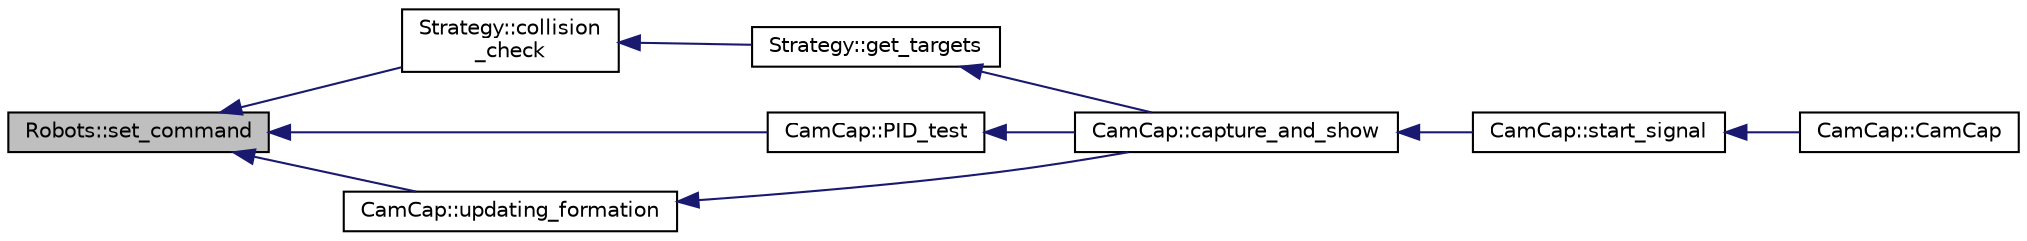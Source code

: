 digraph "Robots::set_command"
{
 // INTERACTIVE_SVG=YES
  edge [fontname="Helvetica",fontsize="10",labelfontname="Helvetica",labelfontsize="10"];
  node [fontname="Helvetica",fontsize="10",shape=record];
  rankdir="LR";
  Node458 [label="Robots::set_command",height=0.2,width=0.4,color="black", fillcolor="grey75", style="filled", fontcolor="black"];
  Node458 -> Node459 [dir="back",color="midnightblue",fontsize="10",style="solid",fontname="Helvetica"];
  Node459 [label="Strategy::collision\l_check",height=0.2,width=0.4,color="black", fillcolor="white", style="filled",URL="$class_strategy.html#a8d1fa6e7cb13f7eb135bc853beef462d"];
  Node459 -> Node460 [dir="back",color="midnightblue",fontsize="10",style="solid",fontname="Helvetica"];
  Node460 [label="Strategy::get_targets",height=0.2,width=0.4,color="black", fillcolor="white", style="filled",URL="$class_strategy.html#ab1c455b23e8b7f3377132a3e243f8f76"];
  Node460 -> Node461 [dir="back",color="midnightblue",fontsize="10",style="solid",fontname="Helvetica"];
  Node461 [label="CamCap::capture_and_show",height=0.2,width=0.4,color="black", fillcolor="white", style="filled",URL="$class_cam_cap.html#a87f384c5fec40a0ccfd7833347fec0df",tooltip="Captures camera frames and shows it in the interface. "];
  Node461 -> Node462 [dir="back",color="midnightblue",fontsize="10",style="solid",fontname="Helvetica"];
  Node462 [label="CamCap::start_signal",height=0.2,width=0.4,color="black", fillcolor="white", style="filled",URL="$class_cam_cap.html#ae676e6624dd821ad494a80e68a41e249",tooltip="Interface adjustments after &#39;start&#39; button is clicked. "];
  Node462 -> Node463 [dir="back",color="midnightblue",fontsize="10",style="solid",fontname="Helvetica"];
  Node463 [label="CamCap::CamCap",height=0.2,width=0.4,color="black", fillcolor="white", style="filled",URL="$class_cam_cap.html#afe0db98a5f72bc9b261dcb78e2840da6",tooltip="Constructor of a CamCap object. "];
  Node458 -> Node464 [dir="back",color="midnightblue",fontsize="10",style="solid",fontname="Helvetica"];
  Node464 [label="CamCap::PID_test",height=0.2,width=0.4,color="black", fillcolor="white", style="filled",URL="$class_cam_cap.html#a93f8ee79ed618c215139e40eb0485c9f",tooltip="Executes the &#39;PID Test on click&#39; at the control panel. "];
  Node464 -> Node461 [dir="back",color="midnightblue",fontsize="10",style="solid",fontname="Helvetica"];
  Node458 -> Node465 [dir="back",color="midnightblue",fontsize="10",style="solid",fontname="Helvetica"];
  Node465 [label="CamCap::updating_formation",height=0.2,width=0.4,color="black", fillcolor="white", style="filled",URL="$class_cam_cap.html#a8bab2cf2a40f386ab20480cfc83ac77c",tooltip="Sends robots to the target position and orientation. "];
  Node465 -> Node461 [dir="back",color="midnightblue",fontsize="10",style="solid",fontname="Helvetica"];
}
